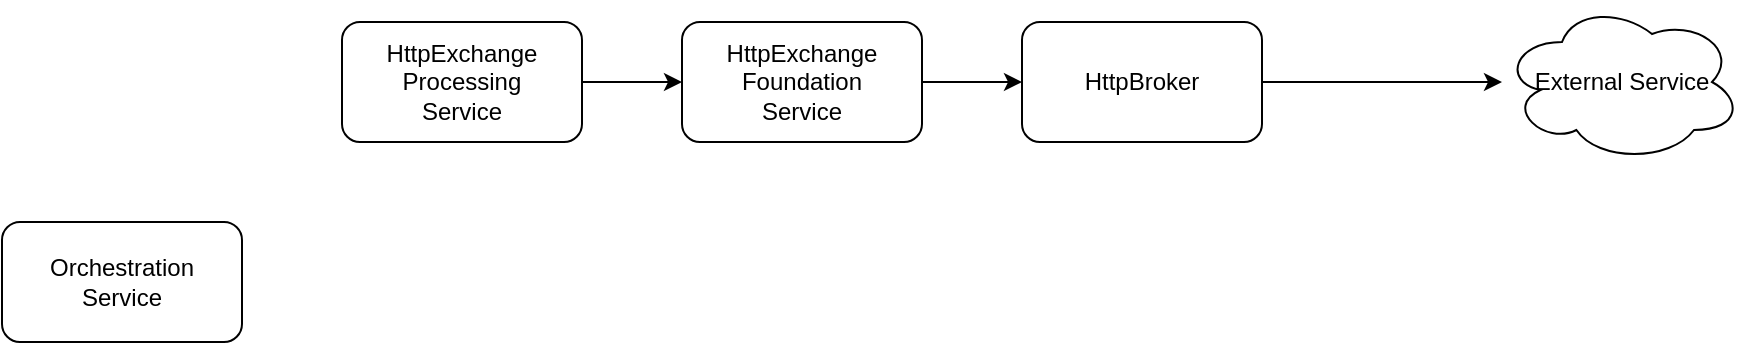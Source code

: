 <mxfile version="20.7.4" type="device"><diagram id="b_R8mtseeA5EGxrVafzf" name="Page-1"><mxGraphModel dx="1434" dy="884" grid="1" gridSize="10" guides="1" tooltips="1" connect="1" arrows="1" fold="1" page="1" pageScale="1" pageWidth="1100" pageHeight="850" math="0" shadow="0"><root><mxCell id="0"/><mxCell id="1" parent="0"/><mxCell id="zOS3q8vxuz2iO38GikJu-3" style="edgeStyle=orthogonalEdgeStyle;rounded=0;orthogonalLoop=1;jettySize=auto;html=1;" edge="1" parent="1" source="zOS3q8vxuz2iO38GikJu-1" target="zOS3q8vxuz2iO38GikJu-2"><mxGeometry relative="1" as="geometry"/></mxCell><mxCell id="zOS3q8vxuz2iO38GikJu-1" value="HttpBroker" style="rounded=1;whiteSpace=wrap;html=1;" vertex="1" parent="1"><mxGeometry x="700" y="220" width="120" height="60" as="geometry"/></mxCell><mxCell id="zOS3q8vxuz2iO38GikJu-2" value="External Service" style="ellipse;shape=cloud;whiteSpace=wrap;html=1;" vertex="1" parent="1"><mxGeometry x="940" y="210" width="120" height="80" as="geometry"/></mxCell><mxCell id="zOS3q8vxuz2iO38GikJu-5" value="" style="edgeStyle=orthogonalEdgeStyle;rounded=0;orthogonalLoop=1;jettySize=auto;html=1;" edge="1" parent="1" source="zOS3q8vxuz2iO38GikJu-4" target="zOS3q8vxuz2iO38GikJu-1"><mxGeometry relative="1" as="geometry"/></mxCell><mxCell id="zOS3q8vxuz2iO38GikJu-4" value="HttpExchange Foundation&lt;br&gt;Service" style="rounded=1;whiteSpace=wrap;html=1;" vertex="1" parent="1"><mxGeometry x="530" y="220" width="120" height="60" as="geometry"/></mxCell><mxCell id="zOS3q8vxuz2iO38GikJu-7" value="" style="edgeStyle=orthogonalEdgeStyle;rounded=0;orthogonalLoop=1;jettySize=auto;html=1;" edge="1" parent="1" source="zOS3q8vxuz2iO38GikJu-6" target="zOS3q8vxuz2iO38GikJu-4"><mxGeometry relative="1" as="geometry"/></mxCell><mxCell id="zOS3q8vxuz2iO38GikJu-6" value="HttpExchange&lt;br&gt;Processing&lt;br&gt;Service" style="rounded=1;whiteSpace=wrap;html=1;" vertex="1" parent="1"><mxGeometry x="360" y="220" width="120" height="60" as="geometry"/></mxCell><mxCell id="zOS3q8vxuz2iO38GikJu-8" value="Orchestration&lt;br&gt;Service" style="rounded=1;whiteSpace=wrap;html=1;" vertex="1" parent="1"><mxGeometry x="190" y="320" width="120" height="60" as="geometry"/></mxCell></root></mxGraphModel></diagram></mxfile>
